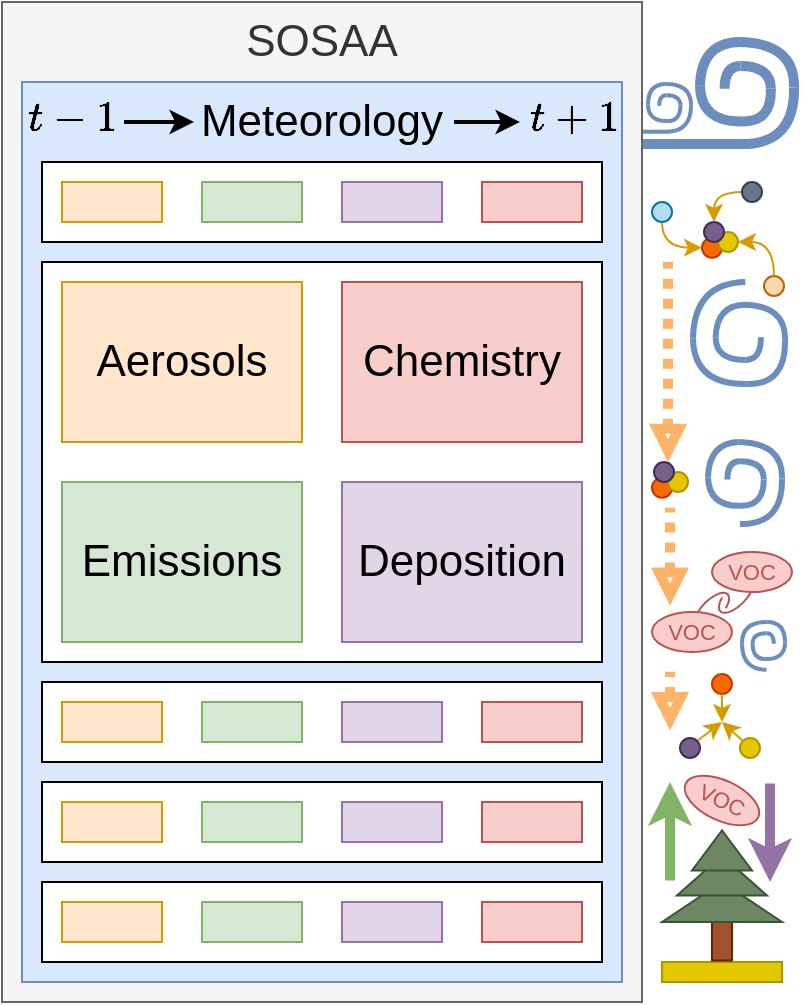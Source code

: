 <mxfile version="20.7.4" type="device"><diagram id="0_4q31LtwSx1zMevXO86" name="Page-1"><mxGraphModel dx="867" dy="541" grid="1" gridSize="10" guides="1" tooltips="1" connect="1" arrows="1" fold="1" page="1" pageScale="1" pageWidth="827" pageHeight="1169" math="1" shadow="0"><root><mxCell id="0"/><mxCell id="1" parent="0"/><mxCell id="XDFkfxFlT9I80vItAQz7-144" value="" style="endArrow=none;html=1;rounded=0;strokeColor=#6c8ebf;strokeWidth=5;fontSize=11;fontColor=#B85450;curved=1;fillColor=#dae8fc;" parent="1" edge="1"><mxGeometry width="50" height="50" relative="1" as="geometry"><mxPoint x="360" y="111.02" as="sourcePoint"/><mxPoint x="410" y="111.02" as="targetPoint"/></mxGeometry></mxCell><mxCell id="XDFkfxFlT9I80vItAQz7-154" value="" style="endArrow=none;html=1;rounded=0;strokeColor=#6c8ebf;strokeWidth=2;fontSize=11;fontColor=#B85450;curved=1;fillColor=#dae8fc;" parent="1" edge="1"><mxGeometry width="50" height="50" relative="1" as="geometry"><mxPoint x="360" y="104.85" as="sourcePoint"/><mxPoint x="373" y="104.85" as="targetPoint"/></mxGeometry></mxCell><mxCell id="XDFkfxFlT9I80vItAQz7-58" value="" style="rounded=0;whiteSpace=wrap;html=1;fontSize=22;fillColor=#e3c800;fontColor=#000000;strokeColor=#B09500;" parent="1" vertex="1"><mxGeometry x="370" y="520" width="60" height="10" as="geometry"/></mxCell><mxCell id="XDFkfxFlT9I80vItAQz7-53" value="" style="rounded=0;whiteSpace=wrap;html=1;fontSize=22;fillColor=#a0522d;strokeColor=#6D1F00;fontColor=#ffffff;" parent="1" vertex="1"><mxGeometry x="395" y="499.25" width="10" height="20" as="geometry"/></mxCell><mxCell id="XDFkfxFlT9I80vItAQz7-8" value="SOSAA" style="rounded=0;whiteSpace=wrap;html=1;fontSize=22;fillColor=#f5f5f5;fontColor=#333333;strokeColor=#666666;verticalAlign=top;" parent="1" vertex="1"><mxGeometry x="40" y="40" width="320" height="500" as="geometry"/></mxCell><mxCell id="XDFkfxFlT9I80vItAQz7-2" value="Meteorology" style="rounded=0;whiteSpace=wrap;html=1;fillColor=#dae8fc;strokeColor=#6c8ebf;fontSize=22;verticalAlign=top;" parent="1" vertex="1"><mxGeometry x="50" y="80" width="300" height="450" as="geometry"/></mxCell><mxCell id="XDFkfxFlT9I80vItAQz7-10" value="" style="rounded=0;whiteSpace=wrap;html=1;fontSize=22;" parent="1" vertex="1"><mxGeometry x="60" y="170" width="280" height="200" as="geometry"/></mxCell><mxCell id="XDFkfxFlT9I80vItAQz7-3" value="Emissions" style="rounded=0;whiteSpace=wrap;html=1;fillColor=#d5e8d4;strokeColor=#82b366;fontSize=22;" parent="1" vertex="1"><mxGeometry x="70" y="280" width="120" height="80" as="geometry"/></mxCell><mxCell id="XDFkfxFlT9I80vItAQz7-4" value="Deposition" style="rounded=0;whiteSpace=wrap;html=1;fillColor=#e1d5e7;strokeColor=#9673a6;fontSize=22;" parent="1" vertex="1"><mxGeometry x="210" y="280" width="120" height="80" as="geometry"/></mxCell><mxCell id="XDFkfxFlT9I80vItAQz7-5" value="Chemistry" style="rounded=0;whiteSpace=wrap;html=1;fillColor=#f8cecc;strokeColor=#b85450;fontSize=22;" parent="1" vertex="1"><mxGeometry x="210" y="180" width="120" height="80" as="geometry"/></mxCell><mxCell id="XDFkfxFlT9I80vItAQz7-6" value="Aerosols" style="rounded=0;whiteSpace=wrap;html=1;fillColor=#ffe6cc;strokeColor=#d79b00;fontSize=22;" parent="1" vertex="1"><mxGeometry x="70" y="180" width="120" height="80" as="geometry"/></mxCell><mxCell id="XDFkfxFlT9I80vItAQz7-12" value="" style="rounded=0;whiteSpace=wrap;html=1;fontSize=22;" parent="1" vertex="1"><mxGeometry x="60" y="380" width="280" height="40" as="geometry"/></mxCell><mxCell id="XDFkfxFlT9I80vItAQz7-13" value="" style="rounded=0;whiteSpace=wrap;html=1;fontSize=22;fillColor=#ffe6cc;strokeColor=#d79b00;" parent="1" vertex="1"><mxGeometry x="70" y="390" width="50" height="20" as="geometry"/></mxCell><mxCell id="XDFkfxFlT9I80vItAQz7-16" value="" style="rounded=0;whiteSpace=wrap;html=1;fontSize=22;fillColor=#f8cecc;strokeColor=#b85450;" parent="1" vertex="1"><mxGeometry x="280" y="390" width="50" height="20" as="geometry"/></mxCell><mxCell id="XDFkfxFlT9I80vItAQz7-17" value="" style="rounded=0;whiteSpace=wrap;html=1;fontSize=22;fillColor=#d5e8d4;strokeColor=#82b366;" parent="1" vertex="1"><mxGeometry x="140" y="390" width="50" height="20" as="geometry"/></mxCell><mxCell id="XDFkfxFlT9I80vItAQz7-18" value="" style="rounded=0;whiteSpace=wrap;html=1;fontSize=22;fillColor=#e1d5e7;strokeColor=#9673a6;" parent="1" vertex="1"><mxGeometry x="210" y="390" width="50" height="20" as="geometry"/></mxCell><mxCell id="XDFkfxFlT9I80vItAQz7-19" value="" style="rounded=0;whiteSpace=wrap;html=1;fontSize=22;" parent="1" vertex="1"><mxGeometry x="60" y="430" width="280" height="40" as="geometry"/></mxCell><mxCell id="XDFkfxFlT9I80vItAQz7-20" value="" style="rounded=0;whiteSpace=wrap;html=1;fontSize=22;fillColor=#ffe6cc;strokeColor=#d79b00;" parent="1" vertex="1"><mxGeometry x="70" y="440" width="50" height="20" as="geometry"/></mxCell><mxCell id="XDFkfxFlT9I80vItAQz7-21" value="" style="rounded=0;whiteSpace=wrap;html=1;fontSize=22;fillColor=#f8cecc;strokeColor=#b85450;" parent="1" vertex="1"><mxGeometry x="280" y="440" width="50" height="20" as="geometry"/></mxCell><mxCell id="XDFkfxFlT9I80vItAQz7-22" value="" style="rounded=0;whiteSpace=wrap;html=1;fontSize=22;fillColor=#d5e8d4;strokeColor=#82b366;" parent="1" vertex="1"><mxGeometry x="140" y="440" width="50" height="20" as="geometry"/></mxCell><mxCell id="XDFkfxFlT9I80vItAQz7-23" value="" style="rounded=0;whiteSpace=wrap;html=1;fontSize=22;fillColor=#e1d5e7;strokeColor=#9673a6;" parent="1" vertex="1"><mxGeometry x="210" y="440" width="50" height="20" as="geometry"/></mxCell><mxCell id="XDFkfxFlT9I80vItAQz7-24" value="" style="rounded=0;whiteSpace=wrap;html=1;fontSize=22;" parent="1" vertex="1"><mxGeometry x="60" y="480" width="280" height="40" as="geometry"/></mxCell><mxCell id="XDFkfxFlT9I80vItAQz7-25" value="" style="rounded=0;whiteSpace=wrap;html=1;fontSize=22;fillColor=#ffe6cc;strokeColor=#d79b00;" parent="1" vertex="1"><mxGeometry x="70" y="490" width="50" height="20" as="geometry"/></mxCell><mxCell id="XDFkfxFlT9I80vItAQz7-26" value="" style="rounded=0;whiteSpace=wrap;html=1;fontSize=22;fillColor=#f8cecc;strokeColor=#b85450;" parent="1" vertex="1"><mxGeometry x="280" y="490" width="50" height="20" as="geometry"/></mxCell><mxCell id="XDFkfxFlT9I80vItAQz7-27" value="" style="rounded=0;whiteSpace=wrap;html=1;fontSize=22;fillColor=#d5e8d4;strokeColor=#82b366;" parent="1" vertex="1"><mxGeometry x="140" y="490" width="50" height="20" as="geometry"/></mxCell><mxCell id="XDFkfxFlT9I80vItAQz7-28" value="" style="rounded=0;whiteSpace=wrap;html=1;fontSize=22;fillColor=#e1d5e7;strokeColor=#9673a6;" parent="1" vertex="1"><mxGeometry x="210" y="490" width="50" height="20" as="geometry"/></mxCell><mxCell id="XDFkfxFlT9I80vItAQz7-29" value="" style="rounded=0;whiteSpace=wrap;html=1;fontSize=22;" parent="1" vertex="1"><mxGeometry x="60" y="120" width="280" height="40" as="geometry"/></mxCell><mxCell id="XDFkfxFlT9I80vItAQz7-30" value="" style="rounded=0;whiteSpace=wrap;html=1;fontSize=22;fillColor=#ffe6cc;strokeColor=#d79b00;" parent="1" vertex="1"><mxGeometry x="70" y="130" width="50" height="20" as="geometry"/></mxCell><mxCell id="XDFkfxFlT9I80vItAQz7-31" value="" style="rounded=0;whiteSpace=wrap;html=1;fontSize=22;fillColor=#f8cecc;strokeColor=#b85450;" parent="1" vertex="1"><mxGeometry x="280" y="130" width="50" height="20" as="geometry"/></mxCell><mxCell id="XDFkfxFlT9I80vItAQz7-32" value="" style="rounded=0;whiteSpace=wrap;html=1;fontSize=22;fillColor=#d5e8d4;strokeColor=#82b366;" parent="1" vertex="1"><mxGeometry x="140" y="130" width="50" height="20" as="geometry"/></mxCell><mxCell id="XDFkfxFlT9I80vItAQz7-33" value="" style="rounded=0;whiteSpace=wrap;html=1;fontSize=22;fillColor=#e1d5e7;strokeColor=#9673a6;" parent="1" vertex="1"><mxGeometry x="210" y="130" width="50" height="20" as="geometry"/></mxCell><mxCell id="XDFkfxFlT9I80vItAQz7-51" value="" style="triangle;whiteSpace=wrap;html=1;fontSize=22;rotation=-90;fillColor=#6d8764;strokeColor=#3A5431;fontColor=#ffffff;" parent="1" vertex="1"><mxGeometry x="390" y="460" width="20" height="60" as="geometry"/></mxCell><mxCell id="XDFkfxFlT9I80vItAQz7-50" value="" style="triangle;whiteSpace=wrap;html=1;fontSize=22;rotation=-90;fillColor=#6d8764;strokeColor=#3A5431;fontColor=#ffffff;" parent="1" vertex="1"><mxGeometry x="390" y="454.25" width="20" height="45" as="geometry"/></mxCell><mxCell id="XDFkfxFlT9I80vItAQz7-49" value="" style="triangle;whiteSpace=wrap;html=1;fontSize=22;rotation=-90;fillColor=#6d8764;strokeColor=#3A5431;fontColor=#ffffff;" parent="1" vertex="1"><mxGeometry x="390" y="449.25" width="20" height="30" as="geometry"/></mxCell><mxCell id="XDFkfxFlT9I80vItAQz7-59" value="" style="endArrow=classic;html=1;rounded=0;strokeWidth=5;fontSize=22;fillColor=#d5e8d4;strokeColor=#82b366;" parent="1" edge="1"><mxGeometry x="-0.624" y="-10" width="50" height="50" relative="1" as="geometry"><mxPoint x="374" y="479.25" as="sourcePoint"/><mxPoint x="374" y="430" as="targetPoint"/><mxPoint as="offset"/></mxGeometry></mxCell><mxCell id="XDFkfxFlT9I80vItAQz7-60" value="" style="endArrow=none;html=1;rounded=0;strokeWidth=5;fontSize=22;fillColor=#e1d5e7;strokeColor=#9673a6;startArrow=classic;startFill=1;endFill=0;" parent="1" edge="1"><mxGeometry x="-0.624" y="-10" width="50" height="50" relative="1" as="geometry"><mxPoint x="424.0" y="480" as="sourcePoint"/><mxPoint x="424.0" y="430.75" as="targetPoint"/><mxPoint as="offset"/></mxGeometry></mxCell><mxCell id="XDFkfxFlT9I80vItAQz7-74" value="" style="group;flipH=1;flipV=1;" parent="1" vertex="1" connectable="0"><mxGeometry x="392.99" y="260" width="37.01" height="41" as="geometry"/></mxCell><mxCell id="XDFkfxFlT9I80vItAQz7-75" value="" style="endArrow=none;html=1;rounded=0;strokeWidth=3;fontSize=22;edgeStyle=orthogonalEdgeStyle;curved=1;fillColor=#dae8fc;strokeColor=#6c8ebf;" parent="XDFkfxFlT9I80vItAQz7-74" edge="1"><mxGeometry width="50" height="50" relative="1" as="geometry"><mxPoint x="15.943" y="41" as="sourcePoint"/><mxPoint x="37.01" y="18.222" as="targetPoint"/></mxGeometry></mxCell><mxCell id="XDFkfxFlT9I80vItAQz7-76" value="" style="endArrow=none;html=1;rounded=0;strokeWidth=3;fontSize=22;edgeStyle=orthogonalEdgeStyle;curved=1;fillColor=#dae8fc;strokeColor=#6c8ebf;" parent="XDFkfxFlT9I80vItAQz7-74" edge="1"><mxGeometry width="50" height="50" relative="1" as="geometry"><mxPoint x="15.373" as="sourcePoint"/><mxPoint x="37.01" y="18.222" as="targetPoint"/></mxGeometry></mxCell><mxCell id="XDFkfxFlT9I80vItAQz7-77" value="" style="endArrow=none;html=1;rounded=0;strokeWidth=3;fontSize=22;edgeStyle=orthogonalEdgeStyle;curved=1;fillColor=#dae8fc;strokeColor=#6c8ebf;" parent="XDFkfxFlT9I80vItAQz7-74" edge="1"><mxGeometry width="50" height="50" relative="1" as="geometry"><mxPoint x="15.373" as="sourcePoint"/><mxPoint x="-7.105e-15" y="17.653" as="targetPoint"/></mxGeometry></mxCell><mxCell id="XDFkfxFlT9I80vItAQz7-78" value="" style="endArrow=none;html=1;rounded=0;strokeWidth=3;fontSize=22;edgeStyle=orthogonalEdgeStyle;curved=1;fillColor=#dae8fc;strokeColor=#6c8ebf;" parent="XDFkfxFlT9I80vItAQz7-74" edge="1"><mxGeometry width="50" height="50" relative="1" as="geometry"><mxPoint x="16.512" y="31.889" as="sourcePoint"/><mxPoint x="-7.105e-15" y="17.653" as="targetPoint"/></mxGeometry></mxCell><mxCell id="XDFkfxFlT9I80vItAQz7-79" value="" style="endArrow=none;html=1;rounded=0;strokeWidth=3;fontSize=22;edgeStyle=orthogonalEdgeStyle;curved=1;fillColor=#dae8fc;strokeColor=#6c8ebf;" parent="XDFkfxFlT9I80vItAQz7-74" edge="1"><mxGeometry width="50" height="50" relative="1" as="geometry"><mxPoint x="16.512" y="31.889" as="sourcePoint"/><mxPoint x="27.9" y="18.792" as="targetPoint"/></mxGeometry></mxCell><mxCell id="XDFkfxFlT9I80vItAQz7-80" value="" style="endArrow=none;html=1;rounded=0;strokeWidth=3;fontSize=22;edgeStyle=orthogonalEdgeStyle;curved=1;fillColor=#dae8fc;strokeColor=#6c8ebf;" parent="XDFkfxFlT9I80vItAQz7-74" edge="1"><mxGeometry width="50" height="50" relative="1" as="geometry"><mxPoint x="15.943" y="9.681" as="sourcePoint"/><mxPoint x="27.9" y="18.792" as="targetPoint"/></mxGeometry></mxCell><mxCell id="XDFkfxFlT9I80vItAQz7-81" value="" style="endArrow=none;html=1;rounded=0;strokeWidth=3;fontSize=22;edgeStyle=orthogonalEdgeStyle;curved=1;fillColor=#dae8fc;strokeColor=#6c8ebf;" parent="XDFkfxFlT9I80vItAQz7-74" edge="1"><mxGeometry width="50" height="50" relative="1" as="geometry"><mxPoint x="15.943" y="9.681" as="sourcePoint"/><mxPoint x="9.68" y="18.792" as="targetPoint"/></mxGeometry></mxCell><mxCell id="XDFkfxFlT9I80vItAQz7-82" value="" style="group;flipH=0;flipV=0;strokeWidth=3;" parent="1" vertex="1" connectable="0"><mxGeometry x="385.49" y="180" width="46.04" height="51" as="geometry"/></mxCell><mxCell id="XDFkfxFlT9I80vItAQz7-83" value="" style="endArrow=none;html=1;rounded=0;strokeWidth=3;fontSize=22;edgeStyle=orthogonalEdgeStyle;curved=1;fillColor=#dae8fc;strokeColor=#6c8ebf;" parent="XDFkfxFlT9I80vItAQz7-82" edge="1"><mxGeometry width="50" height="50" relative="1" as="geometry"><mxPoint x="26.207" as="sourcePoint"/><mxPoint x="-2.842e-14" y="28.333" as="targetPoint"/></mxGeometry></mxCell><mxCell id="XDFkfxFlT9I80vItAQz7-84" value="" style="endArrow=none;html=1;rounded=0;strokeWidth=3;fontSize=22;edgeStyle=orthogonalEdgeStyle;curved=1;fillColor=#dae8fc;strokeColor=#6c8ebf;" parent="XDFkfxFlT9I80vItAQz7-82" edge="1"><mxGeometry width="50" height="50" relative="1" as="geometry"><mxPoint x="26.916" y="51" as="sourcePoint"/><mxPoint x="-2.842e-14" y="28.333" as="targetPoint"/></mxGeometry></mxCell><mxCell id="XDFkfxFlT9I80vItAQz7-85" value="" style="endArrow=none;html=1;rounded=0;strokeWidth=3;fontSize=22;edgeStyle=orthogonalEdgeStyle;curved=1;fillColor=#dae8fc;strokeColor=#6c8ebf;" parent="XDFkfxFlT9I80vItAQz7-82" edge="1"><mxGeometry width="50" height="50" relative="1" as="geometry"><mxPoint x="26.916" y="51" as="sourcePoint"/><mxPoint x="46.04" y="29.042" as="targetPoint"/></mxGeometry></mxCell><mxCell id="XDFkfxFlT9I80vItAQz7-86" value="" style="endArrow=none;html=1;rounded=0;strokeWidth=3;fontSize=22;edgeStyle=orthogonalEdgeStyle;curved=1;fillColor=#dae8fc;strokeColor=#6c8ebf;" parent="XDFkfxFlT9I80vItAQz7-82" edge="1"><mxGeometry width="50" height="50" relative="1" as="geometry"><mxPoint x="25.499" y="11.333" as="sourcePoint"/><mxPoint x="46.04" y="29.042" as="targetPoint"/></mxGeometry></mxCell><mxCell id="XDFkfxFlT9I80vItAQz7-87" value="" style="endArrow=none;html=1;rounded=0;strokeWidth=3;fontSize=22;edgeStyle=orthogonalEdgeStyle;curved=1;fillColor=#dae8fc;strokeColor=#6c8ebf;" parent="XDFkfxFlT9I80vItAQz7-82" edge="1"><mxGeometry width="50" height="50" relative="1" as="geometry"><mxPoint x="25.499" y="11.333" as="sourcePoint"/><mxPoint x="11.333" y="27.625" as="targetPoint"/></mxGeometry></mxCell><mxCell id="XDFkfxFlT9I80vItAQz7-88" value="" style="endArrow=none;html=1;rounded=0;strokeWidth=3;fontSize=22;edgeStyle=orthogonalEdgeStyle;curved=1;fillColor=#dae8fc;strokeColor=#6c8ebf;" parent="XDFkfxFlT9I80vItAQz7-82" edge="1"><mxGeometry width="50" height="50" relative="1" as="geometry"><mxPoint x="26.207" y="38.958" as="sourcePoint"/><mxPoint x="11.333" y="27.625" as="targetPoint"/></mxGeometry></mxCell><mxCell id="XDFkfxFlT9I80vItAQz7-89" value="" style="endArrow=none;html=1;rounded=0;strokeWidth=3;fontSize=22;edgeStyle=orthogonalEdgeStyle;curved=1;fillColor=#dae8fc;strokeColor=#6c8ebf;" parent="XDFkfxFlT9I80vItAQz7-82" edge="1"><mxGeometry width="50" height="50" relative="1" as="geometry"><mxPoint x="26.207" y="38.958" as="sourcePoint"/><mxPoint x="33.999" y="27.625" as="targetPoint"/></mxGeometry></mxCell><mxCell id="XDFkfxFlT9I80vItAQz7-90" value="VOC" style="ellipse;whiteSpace=wrap;html=1;fontSize=11;fillColor=#f8cecc;strokeColor=#b85450;fontColor=#B85450;rotation=25;" parent="1" vertex="1"><mxGeometry x="380" y="429.25" width="40" height="20" as="geometry"/></mxCell><mxCell id="XDFkfxFlT9I80vItAQz7-98" value="" style="verticalLabelPosition=bottom;verticalAlign=top;html=1;shape=mxgraph.basic.arc;startAngle=0.792;endAngle=0.418;fontSize=11;fillColor=#f8cecc;rotation=-45;strokeColor=#b85450;strokeWidth=1;" parent="1" vertex="1"><mxGeometry x="384.02" y="339" width="21.98" height="9.83" as="geometry"/></mxCell><mxCell id="XDFkfxFlT9I80vItAQz7-99" value="" style="verticalLabelPosition=bottom;verticalAlign=top;html=1;shape=mxgraph.basic.arc;startAngle=0.792;endAngle=0.418;fontSize=11;fillColor=#f8cecc;rotation=-45;strokeColor=#b85450;strokeWidth=1;flipH=1;flipV=1;" parent="1" vertex="1"><mxGeometry x="396" y="332" width="21.98" height="9.83" as="geometry"/></mxCell><mxCell id="XDFkfxFlT9I80vItAQz7-92" value="VOC" style="ellipse;whiteSpace=wrap;html=1;fontSize=11;fillColor=#f8cecc;strokeColor=#b85450;fontColor=#B85450;rotation=0;" parent="1" vertex="1"><mxGeometry x="365" y="345" width="40" height="20" as="geometry"/></mxCell><mxCell id="XDFkfxFlT9I80vItAQz7-94" value="VOC" style="ellipse;whiteSpace=wrap;html=1;fontSize=11;fillColor=#f8cecc;strokeColor=#b85450;fontColor=#B85450;rotation=0;" parent="1" vertex="1"><mxGeometry x="395" y="315" width="40" height="20" as="geometry"/></mxCell><mxCell id="XDFkfxFlT9I80vItAQz7-102" value="" style="endArrow=none;html=1;rounded=0;strokeWidth=5;fontSize=22;fillColor=#fff2cc;strokeColor=#FFB366;startArrow=block;startFill=0;endFill=0;dashed=1;dashPattern=1 1;" parent="1" edge="1"><mxGeometry x="-0.624" y="-10" width="50" height="50" relative="1" as="geometry"><mxPoint x="374.0" y="404.13" as="sourcePoint"/><mxPoint x="374" y="374.88" as="targetPoint"/><mxPoint as="offset"/></mxGeometry></mxCell><mxCell id="XDFkfxFlT9I80vItAQz7-103" value="" style="endArrow=none;html=1;rounded=0;strokeWidth=5;fontSize=22;fillColor=#fff2cc;strokeColor=#FFB366;startArrow=block;startFill=0;endFill=0;dashed=1;dashPattern=1 1;" parent="1" edge="1"><mxGeometry x="-0.624" y="-10" width="50" height="50" relative="1" as="geometry"><mxPoint x="374.0" y="341.83" as="sourcePoint"/><mxPoint x="374" y="292.83" as="targetPoint"/><mxPoint as="offset"/></mxGeometry></mxCell><mxCell id="XDFkfxFlT9I80vItAQz7-104" value="" style="endArrow=none;html=1;rounded=0;strokeWidth=5;fontSize=22;fillColor=#fff2cc;strokeColor=#FFB366;startArrow=block;startFill=0;endFill=0;dashed=1;dashPattern=1 1;" parent="1" edge="1"><mxGeometry x="-0.624" y="-10" width="50" height="50" relative="1" as="geometry"><mxPoint x="373.0" y="270" as="sourcePoint"/><mxPoint x="373" y="170" as="targetPoint"/><mxPoint as="offset"/></mxGeometry></mxCell><mxCell id="XDFkfxFlT9I80vItAQz7-108" value="" style="group" parent="1" vertex="1" connectable="0"><mxGeometry x="365" y="270" width="18" height="17.83" as="geometry"/></mxCell><mxCell id="XDFkfxFlT9I80vItAQz7-106" value="" style="ellipse;whiteSpace=wrap;html=1;aspect=fixed;strokeWidth=1;fontSize=11;fontColor=#000000;fillColor=#fa6800;strokeColor=#C73500;" parent="XDFkfxFlT9I80vItAQz7-108" vertex="1"><mxGeometry y="7.83" width="10" height="10" as="geometry"/></mxCell><mxCell id="XDFkfxFlT9I80vItAQz7-107" value="" style="ellipse;whiteSpace=wrap;html=1;aspect=fixed;strokeWidth=1;fontSize=11;fontColor=#000000;fillColor=#e3c800;strokeColor=#B09500;" parent="XDFkfxFlT9I80vItAQz7-108" vertex="1"><mxGeometry x="8" y="5" width="10" height="10" as="geometry"/></mxCell><mxCell id="XDFkfxFlT9I80vItAQz7-105" value="" style="ellipse;whiteSpace=wrap;html=1;aspect=fixed;strokeWidth=1;fontSize=11;fontColor=#ffffff;fillColor=#76608a;strokeColor=#432D57;" parent="XDFkfxFlT9I80vItAQz7-108" vertex="1"><mxGeometry x="1" width="10" height="10" as="geometry"/></mxCell><mxCell id="XDFkfxFlT9I80vItAQz7-109" value="" style="group" parent="1" vertex="1" connectable="0"><mxGeometry x="410" y="350" width="21.53" height="23.85" as="geometry"/></mxCell><mxCell id="XDFkfxFlT9I80vItAQz7-64" value="" style="endArrow=none;html=1;rounded=0;strokeWidth=2;fontSize=22;edgeStyle=orthogonalEdgeStyle;curved=1;fillColor=#dae8fc;strokeColor=#6c8ebf;" parent="XDFkfxFlT9I80vItAQz7-109" edge="1"><mxGeometry width="50" height="50" relative="1" as="geometry"><mxPoint x="12.256" y="23.85" as="sourcePoint"/><mxPoint y="10.6" as="targetPoint"/></mxGeometry></mxCell><mxCell id="XDFkfxFlT9I80vItAQz7-65" value="" style="endArrow=none;html=1;rounded=0;strokeWidth=2;fontSize=22;edgeStyle=orthogonalEdgeStyle;curved=1;fillColor=#dae8fc;strokeColor=#6c8ebf;" parent="XDFkfxFlT9I80vItAQz7-109" edge="1"><mxGeometry width="50" height="50" relative="1" as="geometry"><mxPoint x="12.587" as="sourcePoint"/><mxPoint y="10.6" as="targetPoint"/></mxGeometry></mxCell><mxCell id="XDFkfxFlT9I80vItAQz7-66" value="" style="endArrow=none;html=1;rounded=0;strokeWidth=2;fontSize=22;edgeStyle=orthogonalEdgeStyle;curved=1;fillColor=#dae8fc;strokeColor=#6c8ebf;" parent="XDFkfxFlT9I80vItAQz7-109" edge="1"><mxGeometry width="50" height="50" relative="1" as="geometry"><mxPoint x="12.587" as="sourcePoint"/><mxPoint x="21.53" y="10.269" as="targetPoint"/></mxGeometry></mxCell><mxCell id="XDFkfxFlT9I80vItAQz7-67" value="" style="endArrow=none;html=1;rounded=0;strokeWidth=2;fontSize=22;edgeStyle=orthogonalEdgeStyle;curved=1;fillColor=#dae8fc;strokeColor=#6c8ebf;" parent="XDFkfxFlT9I80vItAQz7-109" edge="1"><mxGeometry width="50" height="50" relative="1" as="geometry"><mxPoint x="11.924" y="18.55" as="sourcePoint"/><mxPoint x="21.53" y="10.269" as="targetPoint"/></mxGeometry></mxCell><mxCell id="XDFkfxFlT9I80vItAQz7-68" value="" style="endArrow=none;html=1;rounded=0;strokeWidth=2;fontSize=22;edgeStyle=orthogonalEdgeStyle;curved=1;fillColor=#dae8fc;strokeColor=#6c8ebf;" parent="XDFkfxFlT9I80vItAQz7-109" edge="1"><mxGeometry width="50" height="50" relative="1" as="geometry"><mxPoint x="11.924" y="18.55" as="sourcePoint"/><mxPoint x="5.3" y="10.931" as="targetPoint"/></mxGeometry></mxCell><mxCell id="XDFkfxFlT9I80vItAQz7-69" value="" style="endArrow=none;html=1;rounded=0;strokeWidth=2;fontSize=22;edgeStyle=orthogonalEdgeStyle;curved=1;fillColor=#dae8fc;strokeColor=#6c8ebf;" parent="XDFkfxFlT9I80vItAQz7-109" edge="1"><mxGeometry width="50" height="50" relative="1" as="geometry"><mxPoint x="12.256" y="5.631" as="sourcePoint"/><mxPoint x="5.3" y="10.931" as="targetPoint"/></mxGeometry></mxCell><mxCell id="XDFkfxFlT9I80vItAQz7-70" value="" style="endArrow=none;html=1;rounded=0;strokeWidth=2;fontSize=22;edgeStyle=orthogonalEdgeStyle;curved=1;fillColor=#dae8fc;strokeColor=#6c8ebf;" parent="XDFkfxFlT9I80vItAQz7-109" edge="1"><mxGeometry width="50" height="50" relative="1" as="geometry"><mxPoint x="12.256" y="5.631" as="sourcePoint"/><mxPoint x="15.899" y="10.931" as="targetPoint"/></mxGeometry></mxCell><mxCell id="XDFkfxFlT9I80vItAQz7-111" value="" style="ellipse;whiteSpace=wrap;html=1;aspect=fixed;strokeWidth=1;fontSize=11;fontColor=#000000;fillColor=#fa6800;strokeColor=#C73500;" parent="1" vertex="1"><mxGeometry x="394.98" y="376" width="10" height="10" as="geometry"/></mxCell><mxCell id="XDFkfxFlT9I80vItAQz7-112" value="" style="ellipse;whiteSpace=wrap;html=1;aspect=fixed;strokeWidth=1;fontSize=11;fontColor=#000000;fillColor=#e3c800;strokeColor=#B09500;" parent="1" vertex="1"><mxGeometry x="408.98" y="408" width="10" height="10" as="geometry"/></mxCell><mxCell id="XDFkfxFlT9I80vItAQz7-117" style="rounded=0;orthogonalLoop=1;jettySize=auto;html=1;exitX=1;exitY=0;exitDx=0;exitDy=0;strokeColor=#d79b00;strokeWidth=1;fontSize=11;fontColor=#B85450;startArrow=none;startFill=0;endArrow=classic;endFill=1;fillColor=#ffe6cc;" parent="1" source="XDFkfxFlT9I80vItAQz7-113" edge="1"><mxGeometry relative="1" as="geometry"><mxPoint x="400" y="400" as="targetPoint"/></mxGeometry></mxCell><mxCell id="XDFkfxFlT9I80vItAQz7-113" value="" style="ellipse;whiteSpace=wrap;html=1;aspect=fixed;strokeWidth=1;fontSize=11;fontColor=#ffffff;fillColor=#76608a;strokeColor=#432D57;" parent="1" vertex="1"><mxGeometry x="379" y="408" width="10" height="10" as="geometry"/></mxCell><mxCell id="XDFkfxFlT9I80vItAQz7-118" style="rounded=0;orthogonalLoop=1;jettySize=auto;html=1;exitX=0;exitY=0;exitDx=0;exitDy=0;strokeColor=#d79b00;strokeWidth=1;fontSize=11;fontColor=#B85450;startArrow=none;startFill=0;endArrow=classic;endFill=1;fillColor=#ffe6cc;" parent="1" source="XDFkfxFlT9I80vItAQz7-112" edge="1"><mxGeometry relative="1" as="geometry"><mxPoint x="398.536" y="416.464" as="sourcePoint"/><mxPoint x="400" y="400" as="targetPoint"/></mxGeometry></mxCell><mxCell id="XDFkfxFlT9I80vItAQz7-119" style="rounded=0;orthogonalLoop=1;jettySize=auto;html=1;exitX=0.5;exitY=1;exitDx=0;exitDy=0;strokeColor=#d79b00;strokeWidth=1;fontSize=11;fontColor=#B85450;startArrow=none;startFill=0;endArrow=classic;endFill=1;fillColor=#ffe6cc;" parent="1" source="XDFkfxFlT9I80vItAQz7-111" edge="1"><mxGeometry relative="1" as="geometry"><mxPoint x="419.444" y="421.464" as="sourcePoint"/><mxPoint x="400" y="400" as="targetPoint"/></mxGeometry></mxCell><mxCell id="XDFkfxFlT9I80vItAQz7-122" value="" style="group" parent="1" vertex="1" connectable="0"><mxGeometry x="390" y="150" width="18" height="17.83" as="geometry"/></mxCell><mxCell id="XDFkfxFlT9I80vItAQz7-123" value="" style="ellipse;whiteSpace=wrap;html=1;aspect=fixed;strokeWidth=1;fontSize=11;fontColor=#000000;fillColor=#fa6800;strokeColor=#C73500;" parent="XDFkfxFlT9I80vItAQz7-122" vertex="1"><mxGeometry y="7.83" width="10" height="10" as="geometry"/></mxCell><mxCell id="XDFkfxFlT9I80vItAQz7-124" value="" style="ellipse;whiteSpace=wrap;html=1;aspect=fixed;strokeWidth=1;fontSize=11;fontColor=#000000;fillColor=#e3c800;strokeColor=#B09500;" parent="XDFkfxFlT9I80vItAQz7-122" vertex="1"><mxGeometry x="8" y="5" width="10" height="10" as="geometry"/></mxCell><mxCell id="XDFkfxFlT9I80vItAQz7-125" value="" style="ellipse;whiteSpace=wrap;html=1;aspect=fixed;strokeWidth=1;fontSize=11;fontColor=#ffffff;fillColor=#76608a;strokeColor=#432D57;" parent="XDFkfxFlT9I80vItAQz7-122" vertex="1"><mxGeometry x="1" width="10" height="10" as="geometry"/></mxCell><mxCell id="XDFkfxFlT9I80vItAQz7-134" style="edgeStyle=orthogonalEdgeStyle;curved=1;rounded=0;orthogonalLoop=1;jettySize=auto;html=1;exitX=0.5;exitY=1;exitDx=0;exitDy=0;entryX=0;entryY=0.5;entryDx=0;entryDy=0;strokeColor=#d79b00;strokeWidth=1;fontSize=11;fontColor=#B85450;startArrow=none;startFill=0;endArrow=classic;endFill=1;fillColor=#ffe6cc;" parent="1" source="XDFkfxFlT9I80vItAQz7-126" target="XDFkfxFlT9I80vItAQz7-123" edge="1"><mxGeometry relative="1" as="geometry"><Array as="points"><mxPoint x="370" y="163"/></Array></mxGeometry></mxCell><mxCell id="XDFkfxFlT9I80vItAQz7-126" value="" style="ellipse;whiteSpace=wrap;html=1;aspect=fixed;strokeWidth=1;fontSize=11;fillColor=#b1ddf0;strokeColor=#10739e;" parent="1" vertex="1"><mxGeometry x="365" y="140" width="10" height="10" as="geometry"/></mxCell><mxCell id="XDFkfxFlT9I80vItAQz7-127" value="" style="ellipse;whiteSpace=wrap;html=1;aspect=fixed;strokeWidth=1;fontSize=11;fillColor=#fad7ac;strokeColor=#b46504;" parent="1" vertex="1"><mxGeometry x="421" y="177" width="10" height="10" as="geometry"/></mxCell><mxCell id="XDFkfxFlT9I80vItAQz7-129" style="edgeStyle=orthogonalEdgeStyle;rounded=0;orthogonalLoop=1;jettySize=auto;html=1;exitX=0;exitY=0.5;exitDx=0;exitDy=0;entryX=0.5;entryY=0;entryDx=0;entryDy=0;strokeColor=#d79b00;strokeWidth=1;fontSize=11;fontColor=#B85450;startArrow=none;startFill=0;endArrow=classic;endFill=1;curved=1;fillColor=#ffe6cc;" parent="1" source="XDFkfxFlT9I80vItAQz7-128" target="XDFkfxFlT9I80vItAQz7-125" edge="1"><mxGeometry relative="1" as="geometry"/></mxCell><mxCell id="XDFkfxFlT9I80vItAQz7-128" value="" style="ellipse;whiteSpace=wrap;html=1;aspect=fixed;strokeWidth=1;fontSize=11;fontColor=#ffffff;fillColor=#647687;strokeColor=#314354;" parent="1" vertex="1"><mxGeometry x="410" y="130" width="10" height="10" as="geometry"/></mxCell><mxCell id="XDFkfxFlT9I80vItAQz7-131" style="edgeStyle=orthogonalEdgeStyle;rounded=0;orthogonalLoop=1;jettySize=auto;html=1;exitX=0.5;exitY=0;exitDx=0;exitDy=0;strokeColor=#d79b00;strokeWidth=1;fontSize=11;fontColor=#B85450;startArrow=none;startFill=0;endArrow=classic;endFill=1;curved=1;fillColor=#ffe6cc;entryX=1;entryY=0.5;entryDx=0;entryDy=0;" parent="1" source="XDFkfxFlT9I80vItAQz7-127" target="XDFkfxFlT9I80vItAQz7-124" edge="1"><mxGeometry relative="1" as="geometry"><mxPoint x="420" y="145" as="sourcePoint"/><mxPoint x="420" y="160" as="targetPoint"/><Array as="points"><mxPoint x="426" y="160"/></Array></mxGeometry></mxCell><mxCell id="XDFkfxFlT9I80vItAQz7-145" value="" style="group" parent="1" vertex="1" connectable="0"><mxGeometry x="388.99" y="60.02" width="47.01" height="51" as="geometry"/></mxCell><mxCell id="XDFkfxFlT9I80vItAQz7-136" value="" style="endArrow=none;html=1;rounded=0;strokeWidth=5;fontSize=22;edgeStyle=orthogonalEdgeStyle;curved=1;fillColor=#dae8fc;strokeColor=#6c8ebf;" parent="XDFkfxFlT9I80vItAQz7-145" edge="1"><mxGeometry width="50" height="50" relative="1" as="geometry"><mxPoint x="20.25" y="51" as="sourcePoint"/><mxPoint x="47.01" y="22.667" as="targetPoint"/></mxGeometry></mxCell><mxCell id="XDFkfxFlT9I80vItAQz7-137" value="" style="endArrow=none;html=1;rounded=0;strokeWidth=5;fontSize=22;edgeStyle=orthogonalEdgeStyle;curved=1;fillColor=#dae8fc;strokeColor=#6c8ebf;" parent="XDFkfxFlT9I80vItAQz7-145" edge="1"><mxGeometry width="50" height="50" relative="1" as="geometry"><mxPoint x="19.527" as="sourcePoint"/><mxPoint x="47.01" y="22.667" as="targetPoint"/></mxGeometry></mxCell><mxCell id="XDFkfxFlT9I80vItAQz7-138" value="" style="endArrow=none;html=1;rounded=0;strokeWidth=5;fontSize=22;edgeStyle=orthogonalEdgeStyle;curved=1;fillColor=#dae8fc;strokeColor=#6c8ebf;" parent="XDFkfxFlT9I80vItAQz7-145" edge="1"><mxGeometry width="50" height="50" relative="1" as="geometry"><mxPoint x="19.527" as="sourcePoint"/><mxPoint y="21.958" as="targetPoint"/></mxGeometry></mxCell><mxCell id="XDFkfxFlT9I80vItAQz7-139" value="" style="endArrow=none;html=1;rounded=0;strokeWidth=5;fontSize=22;edgeStyle=orthogonalEdgeStyle;curved=1;fillColor=#dae8fc;strokeColor=#6c8ebf;" parent="XDFkfxFlT9I80vItAQz7-145" edge="1"><mxGeometry width="50" height="50" relative="1" as="geometry"><mxPoint x="20.974" y="39.667" as="sourcePoint"/><mxPoint y="21.958" as="targetPoint"/></mxGeometry></mxCell><mxCell id="XDFkfxFlT9I80vItAQz7-140" value="" style="endArrow=none;html=1;rounded=0;strokeWidth=5;fontSize=22;edgeStyle=orthogonalEdgeStyle;curved=1;fillColor=#dae8fc;strokeColor=#6c8ebf;" parent="XDFkfxFlT9I80vItAQz7-145" edge="1"><mxGeometry width="50" height="50" relative="1" as="geometry"><mxPoint x="20.974" y="39.667" as="sourcePoint"/><mxPoint x="35.438" y="23.375" as="targetPoint"/></mxGeometry></mxCell><mxCell id="XDFkfxFlT9I80vItAQz7-141" value="" style="endArrow=none;html=1;rounded=0;strokeWidth=5;fontSize=22;edgeStyle=orthogonalEdgeStyle;curved=1;fillColor=#dae8fc;strokeColor=#6c8ebf;" parent="XDFkfxFlT9I80vItAQz7-145" edge="1"><mxGeometry width="50" height="50" relative="1" as="geometry"><mxPoint x="20.25" y="12.042" as="sourcePoint"/><mxPoint x="35.438" y="23.375" as="targetPoint"/></mxGeometry></mxCell><mxCell id="XDFkfxFlT9I80vItAQz7-142" value="" style="endArrow=none;html=1;rounded=0;strokeWidth=5;fontSize=22;edgeStyle=orthogonalEdgeStyle;curved=1;fillColor=#dae8fc;strokeColor=#6c8ebf;" parent="XDFkfxFlT9I80vItAQz7-145" edge="1"><mxGeometry width="50" height="50" relative="1" as="geometry"><mxPoint x="20.25" y="12.042" as="sourcePoint"/><mxPoint x="12.295" y="23.375" as="targetPoint"/></mxGeometry></mxCell><mxCell id="XDFkfxFlT9I80vItAQz7-155" value="" style="group" parent="1" vertex="1" connectable="0"><mxGeometry x="363" y="81" width="21.53" height="23.85" as="geometry"/></mxCell><mxCell id="XDFkfxFlT9I80vItAQz7-147" value="" style="endArrow=none;html=1;rounded=0;strokeWidth=2;fontSize=22;edgeStyle=orthogonalEdgeStyle;curved=1;fillColor=#dae8fc;strokeColor=#6c8ebf;" parent="XDFkfxFlT9I80vItAQz7-155" edge="1"><mxGeometry width="50" height="50" relative="1" as="geometry"><mxPoint x="9.274" y="23.85" as="sourcePoint"/><mxPoint x="21.53" y="10.6" as="targetPoint"/></mxGeometry></mxCell><mxCell id="XDFkfxFlT9I80vItAQz7-148" value="" style="endArrow=none;html=1;rounded=0;strokeWidth=2;fontSize=22;edgeStyle=orthogonalEdgeStyle;curved=1;fillColor=#dae8fc;strokeColor=#6c8ebf;" parent="XDFkfxFlT9I80vItAQz7-155" edge="1"><mxGeometry width="50" height="50" relative="1" as="geometry"><mxPoint x="8.943" as="sourcePoint"/><mxPoint x="21.53" y="10.6" as="targetPoint"/></mxGeometry></mxCell><mxCell id="XDFkfxFlT9I80vItAQz7-149" value="" style="endArrow=none;html=1;rounded=0;strokeWidth=2;fontSize=22;edgeStyle=orthogonalEdgeStyle;curved=1;fillColor=#dae8fc;strokeColor=#6c8ebf;" parent="XDFkfxFlT9I80vItAQz7-155" edge="1"><mxGeometry width="50" height="50" relative="1" as="geometry"><mxPoint x="8.943" as="sourcePoint"/><mxPoint y="10.269" as="targetPoint"/></mxGeometry></mxCell><mxCell id="XDFkfxFlT9I80vItAQz7-150" value="" style="endArrow=none;html=1;rounded=0;strokeWidth=2;fontSize=22;edgeStyle=orthogonalEdgeStyle;curved=1;fillColor=#dae8fc;strokeColor=#6c8ebf;" parent="XDFkfxFlT9I80vItAQz7-155" edge="1"><mxGeometry width="50" height="50" relative="1" as="geometry"><mxPoint x="9.606" y="18.55" as="sourcePoint"/><mxPoint y="10.269" as="targetPoint"/></mxGeometry></mxCell><mxCell id="XDFkfxFlT9I80vItAQz7-151" value="" style="endArrow=none;html=1;rounded=0;strokeWidth=2;fontSize=22;edgeStyle=orthogonalEdgeStyle;curved=1;fillColor=#dae8fc;strokeColor=#6c8ebf;" parent="XDFkfxFlT9I80vItAQz7-155" edge="1"><mxGeometry width="50" height="50" relative="1" as="geometry"><mxPoint x="9.606" y="18.55" as="sourcePoint"/><mxPoint x="16.23" y="10.931" as="targetPoint"/></mxGeometry></mxCell><mxCell id="XDFkfxFlT9I80vItAQz7-152" value="" style="endArrow=none;html=1;rounded=0;strokeWidth=2;fontSize=22;edgeStyle=orthogonalEdgeStyle;curved=1;fillColor=#dae8fc;strokeColor=#6c8ebf;" parent="XDFkfxFlT9I80vItAQz7-155" edge="1"><mxGeometry width="50" height="50" relative="1" as="geometry"><mxPoint x="9.274" y="5.631" as="sourcePoint"/><mxPoint x="16.23" y="10.931" as="targetPoint"/></mxGeometry></mxCell><mxCell id="XDFkfxFlT9I80vItAQz7-153" value="" style="endArrow=none;html=1;rounded=0;strokeWidth=2;fontSize=22;edgeStyle=orthogonalEdgeStyle;curved=1;fillColor=#dae8fc;strokeColor=#6c8ebf;" parent="XDFkfxFlT9I80vItAQz7-155" edge="1"><mxGeometry width="50" height="50" relative="1" as="geometry"><mxPoint x="9.274" y="5.631" as="sourcePoint"/><mxPoint x="5.631" y="10.931" as="targetPoint"/></mxGeometry></mxCell><mxCell id="X0HZ-qU5FKq0KSJZMlII-1" value="" style="endArrow=classic;html=1;rounded=0;strokeWidth=2;fontSize=22;fillColor=#d5e8d4;strokeColor=#000000;" edge="1" parent="1"><mxGeometry x="-0.624" y="-10" width="50" height="50" relative="1" as="geometry"><mxPoint x="101" y="100" as="sourcePoint"/><mxPoint x="136" y="100" as="targetPoint"/><mxPoint as="offset"/></mxGeometry></mxCell><mxCell id="X0HZ-qU5FKq0KSJZMlII-2" value="" style="endArrow=classic;html=1;rounded=0;strokeWidth=2;fontSize=22;fillColor=#d5e8d4;strokeColor=#000000;" edge="1" parent="1"><mxGeometry x="-0.624" y="-10" width="50" height="50" relative="1" as="geometry"><mxPoint x="266" y="100" as="sourcePoint"/><mxPoint x="299" y="100" as="targetPoint"/><mxPoint as="offset"/></mxGeometry></mxCell><mxCell id="X0HZ-qU5FKq0KSJZMlII-11" value="$$t-1$$" style="text;html=1;strokeColor=none;fillColor=none;align=center;verticalAlign=middle;whiteSpace=wrap;rounded=0;fontSize=18;" vertex="1" parent="1"><mxGeometry x="45.42" y="84.27" width="60" height="30" as="geometry"/></mxCell><mxCell id="X0HZ-qU5FKq0KSJZMlII-13" value="$$t+1$$" style="text;html=1;strokeColor=none;fillColor=none;align=center;verticalAlign=middle;whiteSpace=wrap;rounded=0;fontSize=18;" vertex="1" parent="1"><mxGeometry x="295.53" y="84.27" width="60" height="30" as="geometry"/></mxCell></root></mxGraphModel></diagram></mxfile>